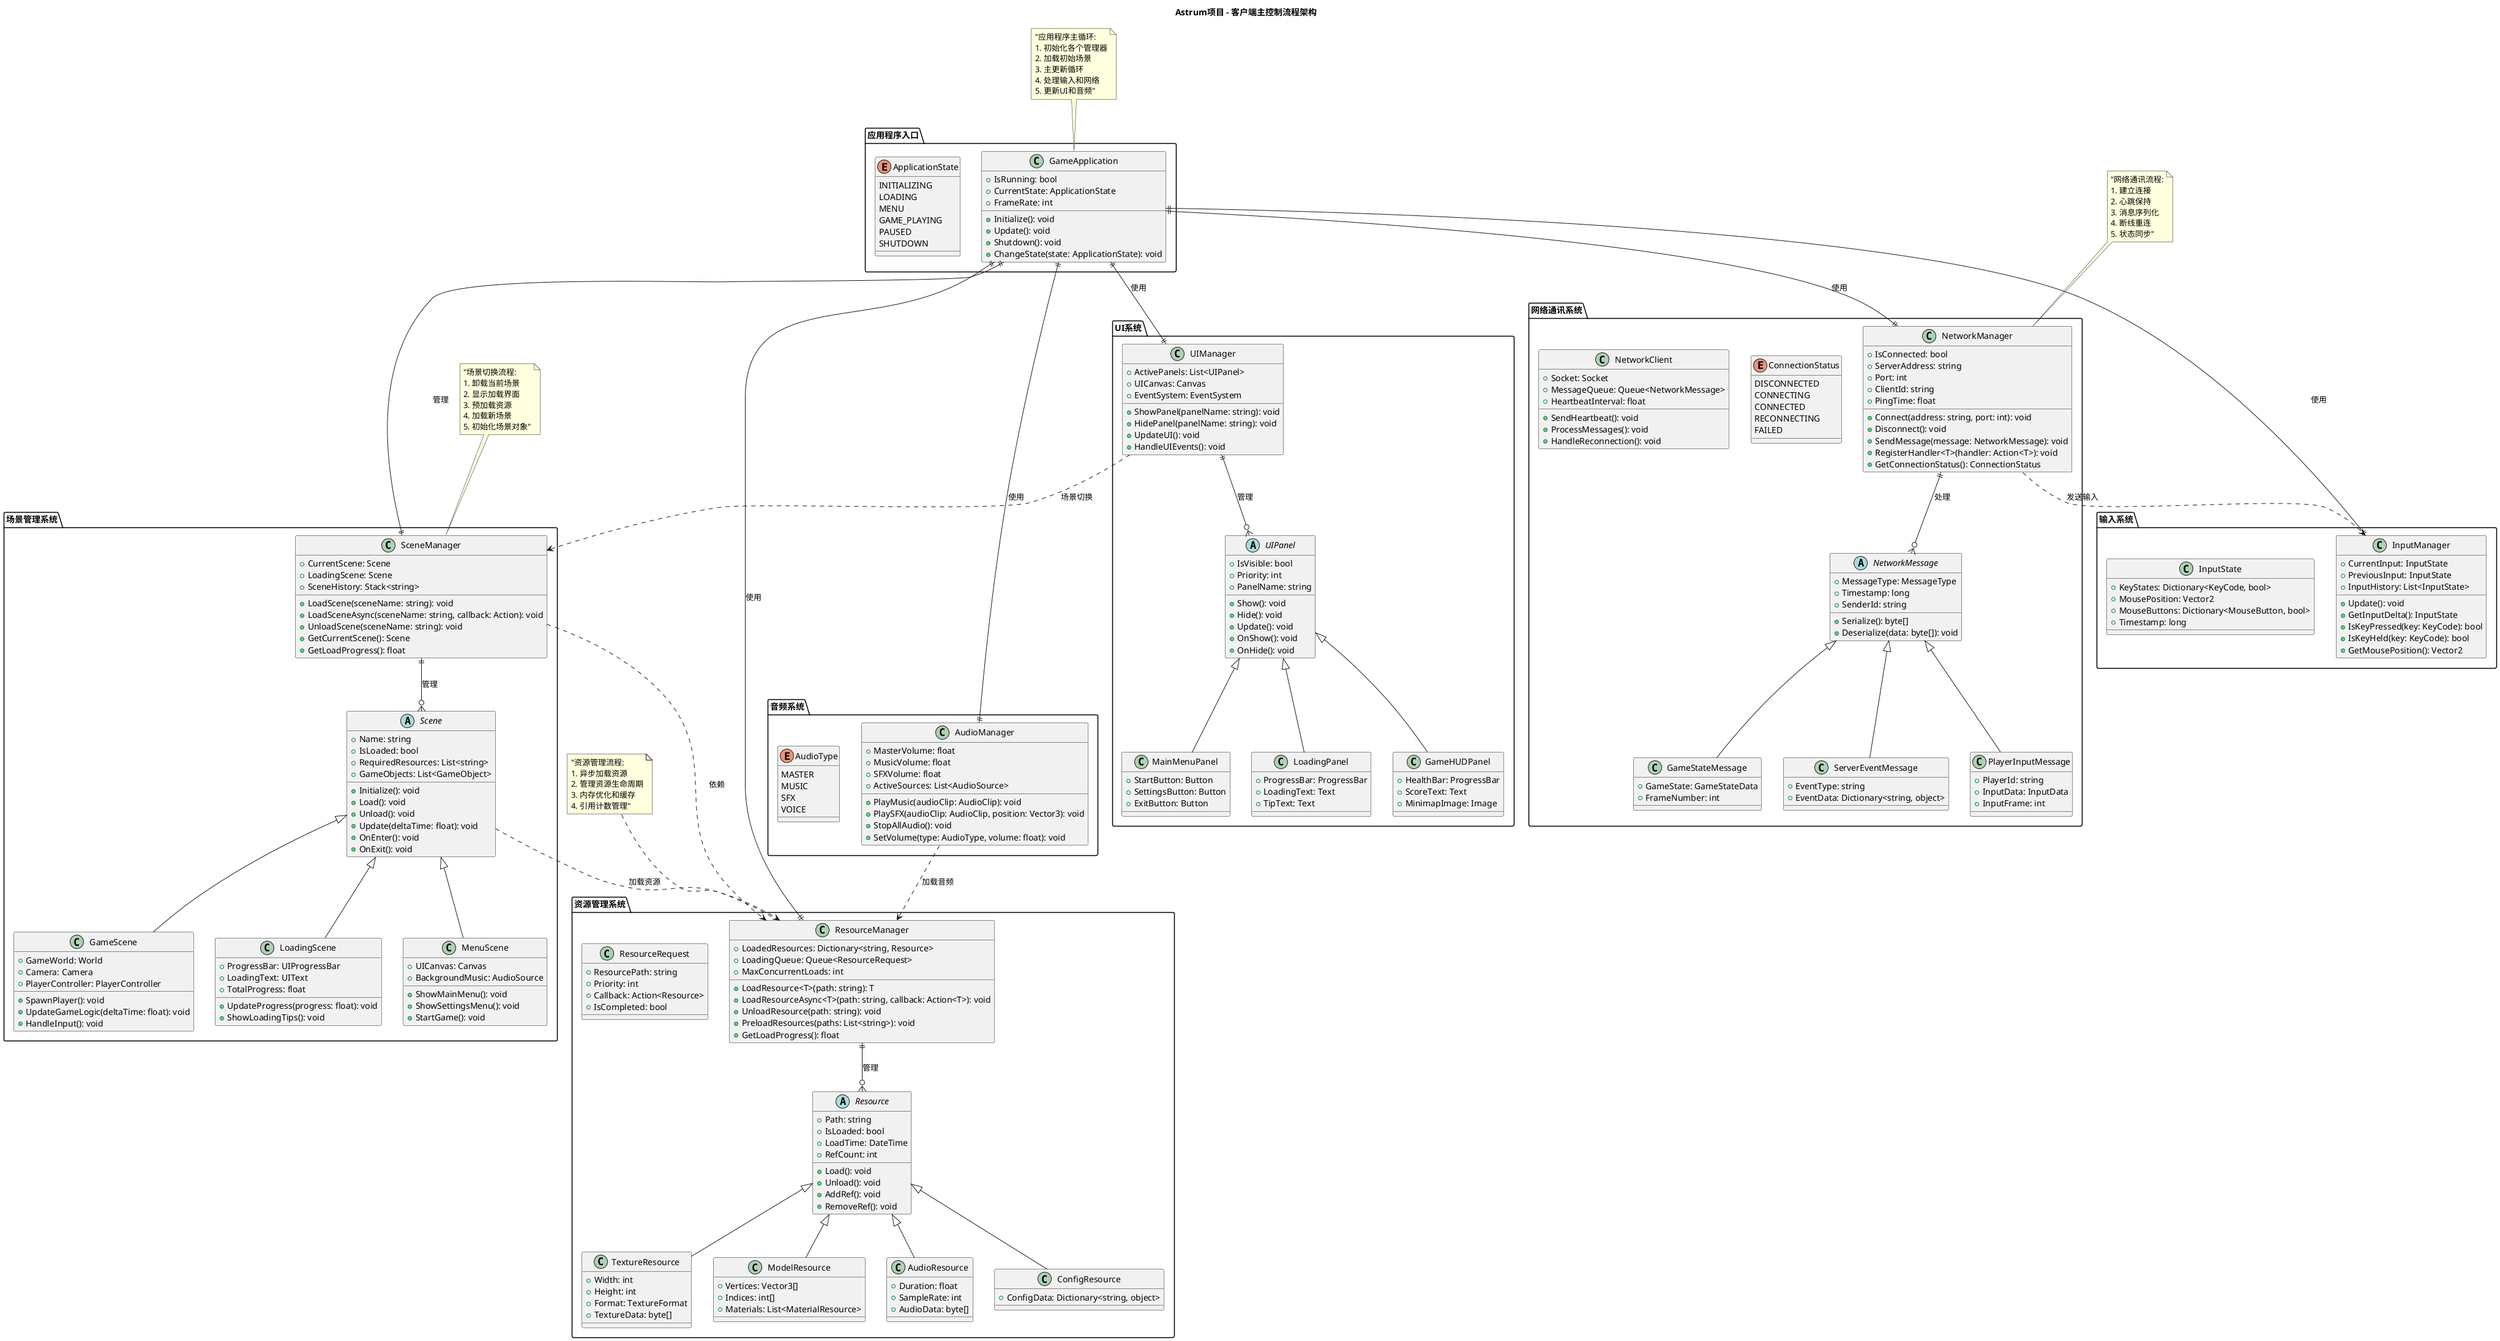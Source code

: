 @startuml AstrumProj客户端架构

title Astrum项目 - 客户端主控制流程架构

package "应用程序入口" {
    class GameApplication {
        +IsRunning: bool
        +CurrentState: ApplicationState
        +FrameRate: int
        
        +Initialize(): void
        +Update(): void
        +Shutdown(): void
        +ChangeState(state: ApplicationState): void
    }
    
    enum ApplicationState {
        INITIALIZING
        LOADING
        MENU
        GAME_PLAYING
        PAUSED
        SHUTDOWN
    }
}

package "资源管理系统" {
    class ResourceManager {
        +LoadedResources: Dictionary<string, Resource>
        +LoadingQueue: Queue<ResourceRequest>
        +MaxConcurrentLoads: int
        
        +LoadResource<T>(path: string): T
        +LoadResourceAsync<T>(path: string, callback: Action<T>): void
        +UnloadResource(path: string): void
        +PreloadResources(paths: List<string>): void
        +GetLoadProgress(): float
    }
    
    abstract class Resource {
        +Path: string
        +IsLoaded: bool
        +LoadTime: DateTime
        +RefCount: int
        
        +Load(): void
        +Unload(): void
        +AddRef(): void
        +RemoveRef(): void
    }
    
    class TextureResource extends Resource {
        +Width: int
        +Height: int
        +Format: TextureFormat
        +TextureData: byte[]
    }
    
    class ModelResource extends Resource {
        +Vertices: Vector3[]
        +Indices: int[]
        +Materials: List<MaterialResource>
    }
    
    class AudioResource extends Resource {
        +Duration: float
        +SampleRate: int
        +AudioData: byte[]
    }
    
    class ConfigResource extends Resource {
        +ConfigData: Dictionary<string, object>
    }
    
    class ResourceRequest {
        +ResourcePath: string
        +Priority: int
        +Callback: Action<Resource>
        +IsCompleted: bool
    }
}

package "场景管理系统" {
    class SceneManager {
        +CurrentScene: Scene
        +LoadingScene: Scene
        +SceneHistory: Stack<string>
        
        +LoadScene(sceneName: string): void
        +LoadSceneAsync(sceneName: string, callback: Action): void
        +UnloadScene(sceneName: string): void
        +GetCurrentScene(): Scene
        +GetLoadProgress(): float
    }
    
    abstract class Scene {
        +Name: string
        +IsLoaded: bool
        +RequiredResources: List<string>
        +GameObjects: List<GameObject>
        
        +Initialize(): void
        +Load(): void
        +Unload(): void
        +Update(deltaTime: float): void
        +OnEnter(): void
        +OnExit(): void
    }
    
    class MenuScene extends Scene {
        +UICanvas: Canvas
        +BackgroundMusic: AudioSource
        
        +ShowMainMenu(): void
        +ShowSettingsMenu(): void
        +StartGame(): void
    }
    
    class GameScene extends Scene {
        +GameWorld: World
        +Camera: Camera
        +PlayerController: PlayerController
        
        +SpawnPlayer(): void
        +UpdateGameLogic(deltaTime: float): void
        +HandleInput(): void
    }
    
    class LoadingScene extends Scene {
        +ProgressBar: UIProgressBar
        +LoadingText: UIText
        +TotalProgress: float
        
        +UpdateProgress(progress: float): void
        +ShowLoadingTips(): void
    }
}

package "网络通讯系统" {
    class NetworkManager {
        +IsConnected: bool
        +ServerAddress: string
        +Port: int
        +ClientId: string
        +PingTime: float
        
        +Connect(address: string, port: int): void
        +Disconnect(): void
        +SendMessage(message: NetworkMessage): void
        +RegisterHandler<T>(handler: Action<T>): void
        +GetConnectionStatus(): ConnectionStatus
    }
    
    enum ConnectionStatus {
        DISCONNECTED
        CONNECTING
        CONNECTED
        RECONNECTING
        FAILED
    }
    
    abstract class NetworkMessage {
        +MessageType: MessageType
        +Timestamp: long
        +SenderId: string
        
        +Serialize(): byte[]
        +Deserialize(data: byte[]): void
    }
    
    class GameStateMessage extends NetworkMessage {
        +GameState: GameStateData
        +FrameNumber: int
    }
    
    class PlayerInputMessage extends NetworkMessage {
        +PlayerId: string
        +InputData: InputData
        +InputFrame: int
    }
    
    class ServerEventMessage extends NetworkMessage {
        +EventType: string
        +EventData: Dictionary<string, object>
    }
    
    class NetworkClient {
        +Socket: Socket
        +MessageQueue: Queue<NetworkMessage>
        +HeartbeatInterval: float
        
        +SendHeartbeat(): void
        +ProcessMessages(): void
        +HandleReconnection(): void
    }
}

package "输入系统" {
    class InputManager {
        +CurrentInput: InputState
        +PreviousInput: InputState
        +InputHistory: List<InputState>
        
        +Update(): void
        +GetInputDelta(): InputState
        +IsKeyPressed(key: KeyCode): bool
        +IsKeyHeld(key: KeyCode): bool
        +GetMousePosition(): Vector2
    }
    
    class InputState {
        +KeyStates: Dictionary<KeyCode, bool>
        +MousePosition: Vector2
        +MouseButtons: Dictionary<MouseButton, bool>
        +Timestamp: long
    }
}

package "UI系统" {
    class UIManager {
        +ActivePanels: List<UIPanel>
        +UICanvas: Canvas
        +EventSystem: EventSystem
        
        +ShowPanel(panelName: string): void
        +HidePanel(panelName: string): void
        +UpdateUI(): void
        +HandleUIEvents(): void
    }
    
    abstract class UIPanel {
        +IsVisible: bool
        +Priority: int
        +PanelName: string
        
        +Show(): void
        +Hide(): void
        +Update(): void
        +OnShow(): void
        +OnHide(): void
    }
    
    class MainMenuPanel extends UIPanel {
        +StartButton: Button
        +SettingsButton: Button
        +ExitButton: Button
    }
    
    class GameHUDPanel extends UIPanel {
        +HealthBar: ProgressBar
        +ScoreText: Text
        +MinimapImage: Image
    }
    
    class LoadingPanel extends UIPanel {
        +ProgressBar: ProgressBar
        +LoadingText: Text
        +TipText: Text
    }
}

package "音频系统" {
    class AudioManager {
        +MasterVolume: float
        +MusicVolume: float
        +SFXVolume: float
        +ActiveSources: List<AudioSource>
        
        +PlayMusic(audioClip: AudioClip): void
        +PlaySFX(audioClip: AudioClip, position: Vector3): void
        +StopAllAudio(): void
        +SetVolume(type: AudioType, volume: float): void
    }
    
    enum AudioType {
        MASTER
        MUSIC
        SFX
        VOICE
    }
}

' 系统间的关系
GameApplication ||--|| SceneManager : "管理"
GameApplication ||--|| ResourceManager : "使用"
GameApplication ||--|| NetworkManager : "使用"
GameApplication ||--|| InputManager : "使用"
GameApplication ||--|| UIManager : "使用"
GameApplication ||--|| AudioManager : "使用"

SceneManager ..> ResourceManager : "依赖"
Scene ..> ResourceManager : "加载资源"
NetworkManager ..> InputManager : "发送输入"
UIManager ..> SceneManager : "场景切换"
AudioManager ..> ResourceManager : "加载音频"

ResourceManager ||--o{ Resource : "管理"
SceneManager ||--o{ Scene : "管理"
NetworkManager ||--o{ NetworkMessage : "处理"
UIManager ||--o{ UIPanel : "管理"

' 主要流程说明
note top of GameApplication : "应用程序主循环:\n1. 初始化各个管理器\n2. 加载初始场景\n3. 主更新循环\n4. 处理输入和网络\n5. 更新UI和音频"

note top of ResourceManager : "资源管理流程:\n1. 异步加载资源\n2. 管理资源生命周期\n3. 内存优化和缓存\n4. 引用计数管理"

note top of SceneManager : "场景切换流程:\n1. 卸载当前场景\n2. 显示加载界面\n3. 预加载资源\n4. 加载新场景\n5. 初始化场景对象"

note top of NetworkManager : "网络通讯流程:\n1. 建立连接\n2. 心跳保持\n3. 消息序列化\n4. 断线重连\n5. 状态同步"

@enduml
